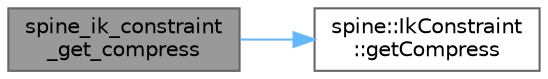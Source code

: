 digraph "spine_ik_constraint_get_compress"
{
 // LATEX_PDF_SIZE
  bgcolor="transparent";
  edge [fontname=Helvetica,fontsize=10,labelfontname=Helvetica,labelfontsize=10];
  node [fontname=Helvetica,fontsize=10,shape=box,height=0.2,width=0.4];
  rankdir="LR";
  Node1 [id="Node000001",label="spine_ik_constraint\l_get_compress",height=0.2,width=0.4,color="gray40", fillcolor="grey60", style="filled", fontcolor="black",tooltip=" "];
  Node1 -> Node2 [id="edge1_Node000001_Node000002",color="steelblue1",style="solid",tooltip=" "];
  Node2 [id="Node000002",label="spine::IkConstraint\l::getCompress",height=0.2,width=0.4,color="grey40", fillcolor="white", style="filled",URL="$classspine_1_1_ik_constraint.html#a4d47ec5d63ae843c558a276b6fec5fa4",tooltip=" "];
}
